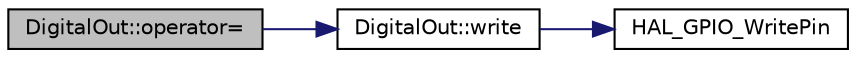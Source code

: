 digraph "DigitalOut::operator="
{
  edge [fontname="Helvetica",fontsize="10",labelfontname="Helvetica",labelfontsize="10"];
  node [fontname="Helvetica",fontsize="10",shape=record];
  rankdir="LR";
  Node10 [label="DigitalOut::operator=",height=0.2,width=0.4,color="black", fillcolor="grey75", style="filled", fontcolor="black"];
  Node10 -> Node11 [color="midnightblue",fontsize="10",style="solid",fontname="Helvetica"];
  Node11 [label="DigitalOut::write",height=0.2,width=0.4,color="black", fillcolor="white", style="filled",URL="$class_digital_out.html#a5024fc359149512302f5532616b84f89",tooltip="Change output state of pin. "];
  Node11 -> Node12 [color="midnightblue",fontsize="10",style="solid",fontname="Helvetica"];
  Node12 [label="HAL_GPIO_WritePin",height=0.2,width=0.4,color="black", fillcolor="white", style="filled",URL="$group___g_p_i_o___exported___functions___group2.html#gaf4b97bdf533a02f51ef696d43b6da5c4"];
}
